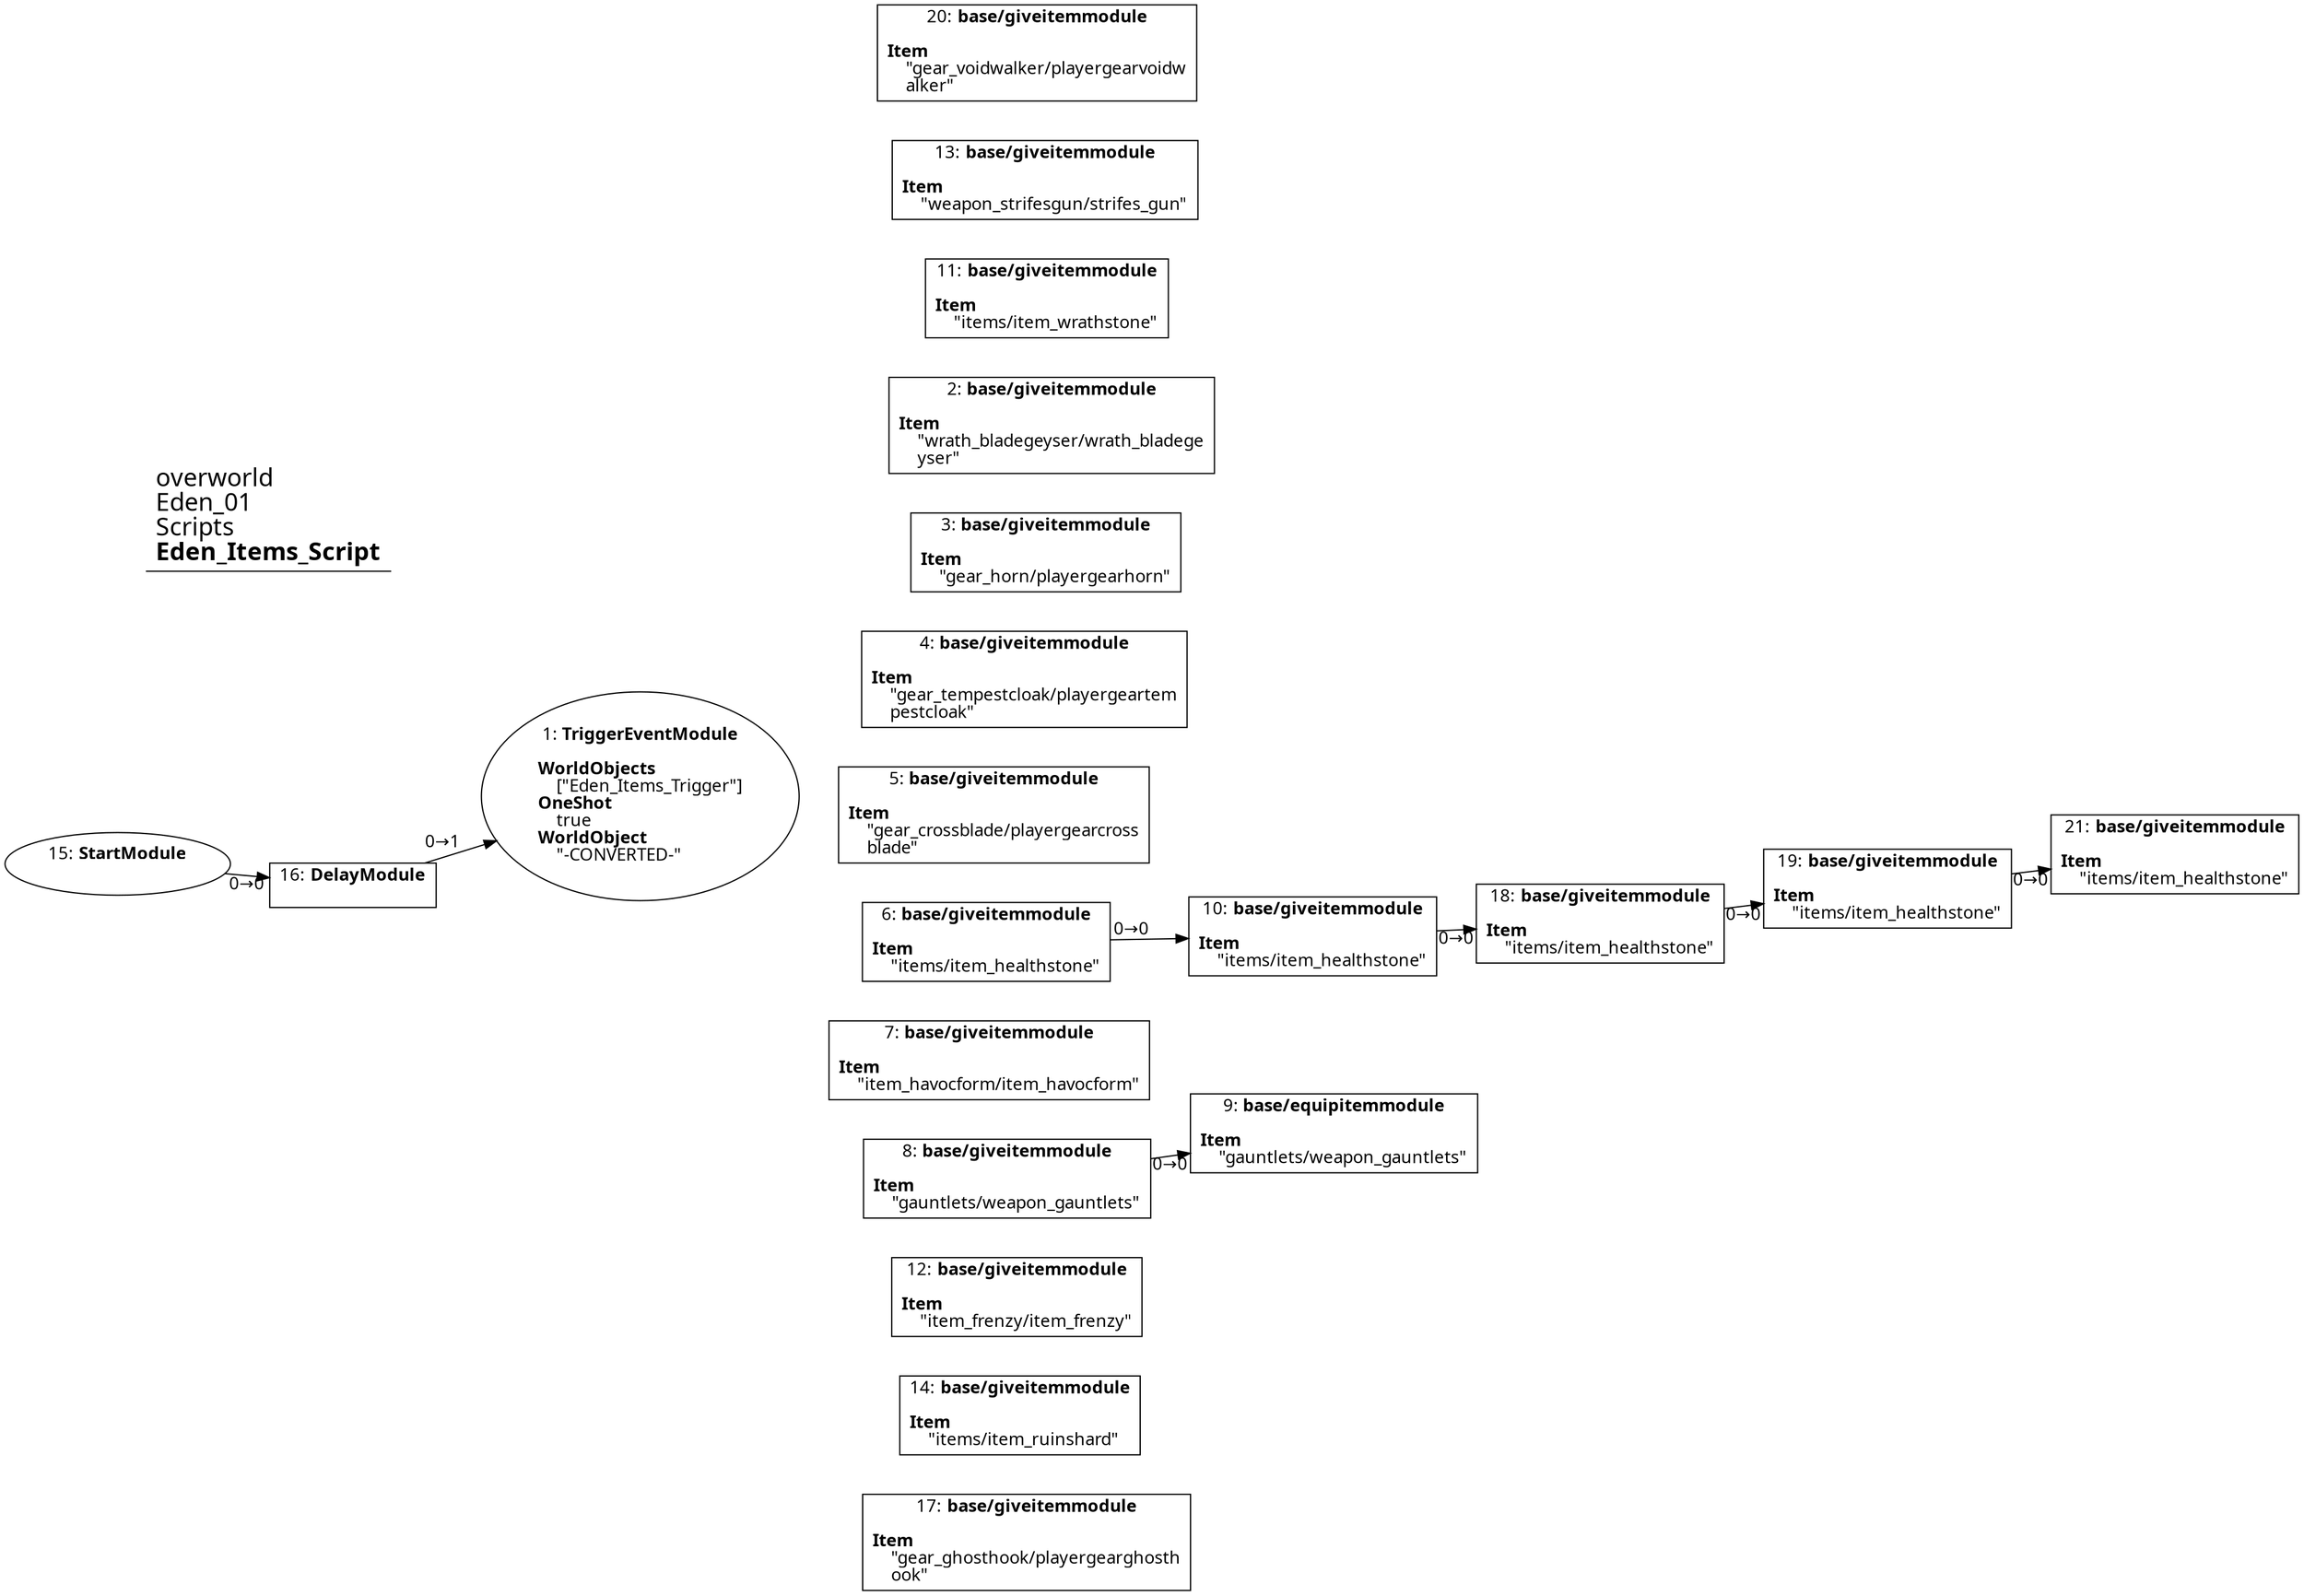 digraph {
    layout = fdp;
    overlap = prism;
    sep = "+16";
    splines = spline;

    node [ shape = box ];

    graph [ fontname = "Segoe UI" ];
    node [ fontname = "Segoe UI" ];
    edge [ fontname = "Segoe UI" ];

    1 [ label = <1: <b>TriggerEventModule</b><br/><br/><b>WorldObjects</b><br align="left"/>    [&quot;Eden_Items_Trigger&quot;]<br align="left"/><b>OneShot</b><br align="left"/>    true<br align="left"/><b>WorldObject</b><br align="left"/>    &quot;-CONVERTED-&quot;<br align="left"/>> ];
    1 [ shape = oval ]
    1 [ pos = "0.328,-0.40100002!" ];

    2 [ label = <2: <b>base/giveitemmodule</b><br/><br/><b>Item</b><br align="left"/>    &quot;wrath_bladegeyser/wrath_bladege<br align="left"/>    yser&quot;<br align="left"/>> ];
    2 [ pos = "0.72800004,-0.23!" ];

    3 [ label = <3: <b>base/giveitemmodule</b><br/><br/><b>Item</b><br align="left"/>    &quot;gear_horn/playergearhorn&quot;<br align="left"/>> ];
    3 [ pos = "0.72700006,-0.30100003!" ];

    4 [ label = <4: <b>base/giveitemmodule</b><br/><br/><b>Item</b><br align="left"/>    &quot;gear_tempestcloak/playergeartem<br align="left"/>    pestcloak&quot;<br align="left"/>> ];
    4 [ pos = "0.72700006,-0.36900002!" ];

    5 [ label = <5: <b>base/giveitemmodule</b><br/><br/><b>Item</b><br align="left"/>    &quot;gear_crossblade/playergearcross<br align="left"/>    blade&quot;<br align="left"/>> ];
    5 [ pos = "0.72900003,-0.432!" ];

    6 [ label = <6: <b>base/giveitemmodule</b><br/><br/><b>Item</b><br align="left"/>    &quot;items/item_healthstone&quot;<br align="left"/>> ];
    6 [ pos = "0.73200005,-0.508!" ];
    6 -> 10 [ label = "0→0" ];

    7 [ label = <7: <b>base/giveitemmodule</b><br/><br/><b>Item</b><br align="left"/>    &quot;item_havocform/item_havocform&quot;<br align="left"/>> ];
    7 [ pos = "0.734,-0.58500004!" ];

    8 [ label = <8: <b>base/giveitemmodule</b><br/><br/><b>Item</b><br align="left"/>    &quot;gauntlets/weapon_gauntlets&quot;<br align="left"/>> ];
    8 [ pos = "0.734,-0.65500003!" ];
    8 -> 9 [ label = "0→0" ];

    9 [ label = <9: <b>base/equipitemmodule</b><br/><br/><b>Item</b><br align="left"/>    &quot;gauntlets/weapon_gauntlets&quot;<br align="left"/>> ];
    9 [ pos = "0.88900006,-0.65500003!" ];

    10 [ label = <10: <b>base/giveitemmodule</b><br/><br/><b>Item</b><br align="left"/>    &quot;items/item_healthstone&quot;<br align="left"/>> ];
    10 [ pos = "0.88600004,-0.508!" ];
    10 -> 18 [ label = "0→0" ];

    11 [ label = <11: <b>base/giveitemmodule</b><br/><br/><b>Item</b><br align="left"/>    &quot;items/item_wrathstone&quot;<br align="left"/>> ];
    11 [ pos = "0.72900003,-0.156!" ];

    12 [ label = <12: <b>base/giveitemmodule</b><br/><br/><b>Item</b><br align="left"/>    &quot;item_frenzy/item_frenzy&quot;<br align="left"/>> ];
    12 [ pos = "0.73200005,-0.71800005!" ];

    13 [ label = <13: <b>base/giveitemmodule</b><br/><br/><b>Item</b><br align="left"/>    &quot;weapon_strifesgun/strifes_gun&quot;<br align="left"/>> ];
    13 [ pos = "0.731,-0.082!" ];

    14 [ label = <14: <b>base/giveitemmodule</b><br/><br/><b>Item</b><br align="left"/>    &quot;items/item_ruinshard&quot;<br align="left"/>> ];
    14 [ pos = "0.73200005,-0.781!" ];

    15 [ label = <15: <b>StartModule</b><br/><br/>> ];
    15 [ shape = oval ]
    15 [ pos = "0.009000001,-0.42400002!" ];
    15 -> 16 [ label = "0→0" ];

    16 [ label = <16: <b>DelayModule</b><br/><br/>> ];
    16 [ pos = "0.18100001,-0.42400002!" ];
    16 -> 1 [ label = "0→1" ];

    17 [ label = <17: <b>base/giveitemmodule</b><br/><br/><b>Item</b><br align="left"/>    &quot;gear_ghosthook/playergearghosth<br align="left"/>    ook&quot;<br align="left"/>> ];
    17 [ pos = "0.734,-0.85!" ];

    18 [ label = <18: <b>base/giveitemmodule</b><br/><br/><b>Item</b><br align="left"/>    &quot;items/item_healthstone&quot;<br align="left"/>> ];
    18 [ pos = "1.051,-0.508!" ];
    18 -> 19 [ label = "0→0" ];

    19 [ label = <19: <b>base/giveitemmodule</b><br/><br/><b>Item</b><br align="left"/>    &quot;items/item_healthstone&quot;<br align="left"/>> ];
    19 [ pos = "1.205,-0.508!" ];
    19 -> 21 [ label = "0→0" ];

    20 [ label = <20: <b>base/giveitemmodule</b><br/><br/><b>Item</b><br align="left"/>    &quot;gear_voidwalker/playergearvoidw<br align="left"/>    alker&quot;<br align="left"/>> ];
    20 [ pos = "0.72900003,-0.010000001!" ];

    21 [ label = <21: <b>base/giveitemmodule</b><br/><br/><b>Item</b><br align="left"/>    &quot;items/item_healthstone&quot;<br align="left"/>> ];
    21 [ pos = "1.3800001,-0.508!" ];

    title [ pos = "0.008,-0.009000001!" ];
    title [ shape = underline ];
    title [ label = <<font point-size="20">overworld<br align="left"/>Eden_01<br align="left"/>Scripts<br align="left"/><b>Eden_Items_Script</b><br align="left"/></font>> ];
}

